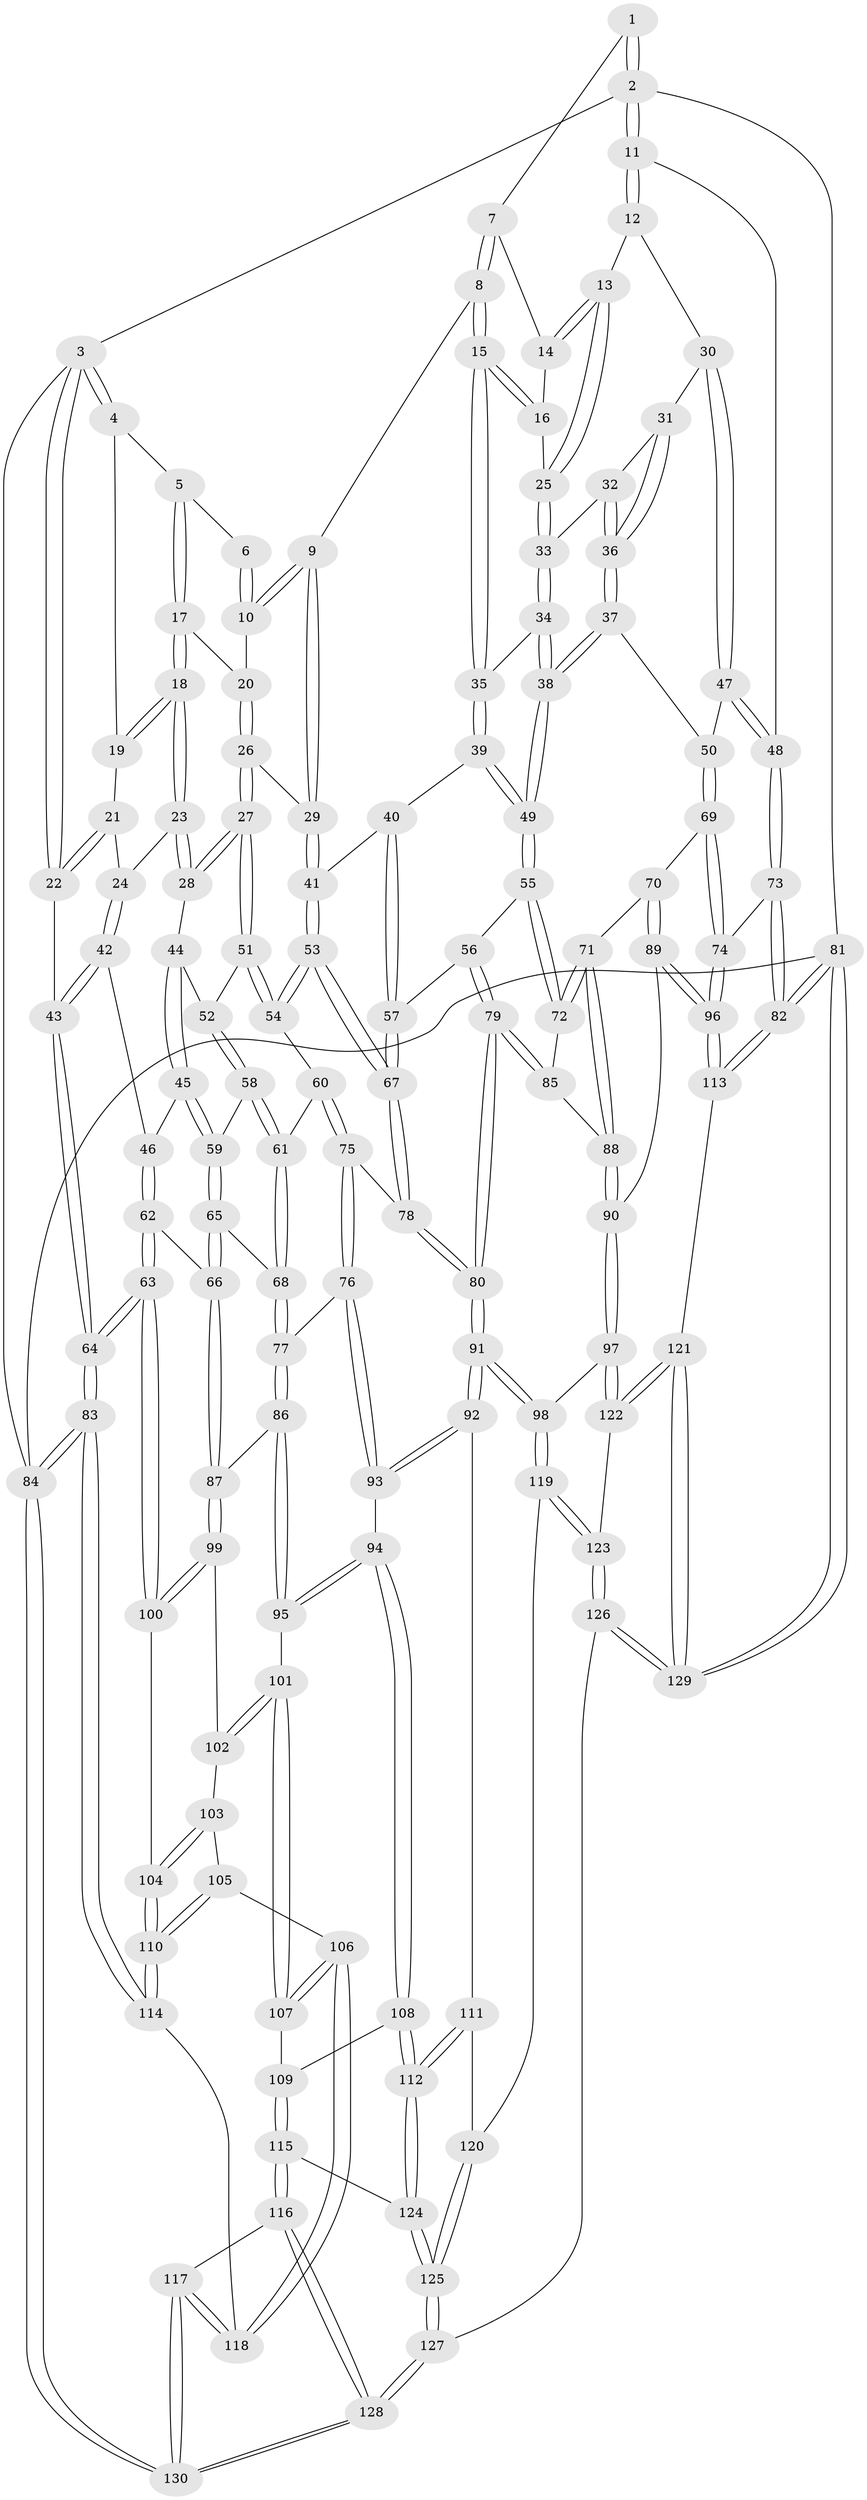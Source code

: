 // coarse degree distribution, {6: 0.15384615384615385, 8: 0.01282051282051282, 5: 0.4358974358974359, 4: 0.32051282051282054, 3: 0.0641025641025641, 7: 0.01282051282051282}
// Generated by graph-tools (version 1.1) at 2025/21/03/04/25 18:21:14]
// undirected, 130 vertices, 322 edges
graph export_dot {
graph [start="1"]
  node [color=gray90,style=filled];
  1 [pos="+0.7940283475485933+0"];
  2 [pos="+1+0"];
  3 [pos="+0+0"];
  4 [pos="+0.0700723257679723+0"];
  5 [pos="+0.2845736269608327+0"];
  6 [pos="+0.472509214477377+0"];
  7 [pos="+0.7890789978976532+0"];
  8 [pos="+0.5688377115352233+0.13782555071541694"];
  9 [pos="+0.548337171195136+0.13154152758920096"];
  10 [pos="+0.529503505905824+0.11235314950370358"];
  11 [pos="+1+0"];
  12 [pos="+0.8387380796950223+0.12839815689623824"];
  13 [pos="+0.8285614780457125+0.12559860747023027"];
  14 [pos="+0.7888796628647792+0"];
  15 [pos="+0.5931144365459238+0.15371736129977884"];
  16 [pos="+0.6739786371392459+0.12132867324266945"];
  17 [pos="+0.28219894313064015+0.0699291951099946"];
  18 [pos="+0.17636078882134143+0.1456811053542758"];
  19 [pos="+0.07731418572684325+0.07482740532750008"];
  20 [pos="+0.3190920621078917+0.10290676621350062"];
  21 [pos="+0+0.10863042176749012"];
  22 [pos="+0+0.19458848773658344"];
  23 [pos="+0.15625924957448922+0.1984322077750828"];
  24 [pos="+0.14795135125830872+0.20309924450181824"];
  25 [pos="+0.8179206484710455+0.133614864274191"];
  26 [pos="+0.37163747419066706+0.2930884181794709"];
  27 [pos="+0.34472105718382895+0.3084487289637093"];
  28 [pos="+0.2103835145132974+0.2660114509484273"];
  29 [pos="+0.4022551904716289+0.298623076782584"];
  30 [pos="+0.9568776733076165+0.23417173725879734"];
  31 [pos="+0.8778337406662675+0.2927700824772561"];
  32 [pos="+0.8105745802366368+0.20759287380555802"];
  33 [pos="+0.7996703547938439+0.1834427453853857"];
  34 [pos="+0.7297662487081958+0.2570363136125484"];
  35 [pos="+0.6217814671875987+0.23076103167575407"];
  36 [pos="+0.8232958949520085+0.3748722181162872"];
  37 [pos="+0.8172565416557378+0.38698485867069615"];
  38 [pos="+0.792428225976615+0.39792035805694714"];
  39 [pos="+0.5901127792913748+0.32901995818296187"];
  40 [pos="+0.579573218335384+0.338496287458504"];
  41 [pos="+0.48993783648173933+0.37504805699789767"];
  42 [pos="+0.010511045845116175+0.29318140133977366"];
  43 [pos="+0+0.2456559252419719"];
  44 [pos="+0.1869455607909306+0.3412266085273735"];
  45 [pos="+0.12448848935839493+0.3904676942231096"];
  46 [pos="+0.07870012584171883+0.3727028631592021"];
  47 [pos="+1+0.26476747424479347"];
  48 [pos="+1+0.25971053440980135"];
  49 [pos="+0.7849994587292857+0.4072227494155801"];
  50 [pos="+0.914812366662862+0.4047410787483419"];
  51 [pos="+0.32507349665336366+0.34330397030300236"];
  52 [pos="+0.27352421680731454+0.3852573805471959"];
  53 [pos="+0.4834007379543227+0.45825206876570823"];
  54 [pos="+0.3555126584661734+0.46101697160338273"];
  55 [pos="+0.7645557392961121+0.47414503271870295"];
  56 [pos="+0.6672045935069456+0.4810708009332403"];
  57 [pos="+0.6457309241922506+0.47155228369423424"];
  58 [pos="+0.25252897714863926+0.42414521256375026"];
  59 [pos="+0.15383001673171232+0.42861662484911545"];
  60 [pos="+0.3226545931379549+0.49625845998668155"];
  61 [pos="+0.27333393403358786+0.4845968446570473"];
  62 [pos="+0.00465631694138621+0.5797093871220399"];
  63 [pos="+0+0.6128114507764109"];
  64 [pos="+0+0.6128240595398116"];
  65 [pos="+0.15129348858497263+0.52157189697855"];
  66 [pos="+0.011297229574942702+0.5806957096319296"];
  67 [pos="+0.4932518647827822+0.4899863002872768"];
  68 [pos="+0.20962414592770032+0.5505774360298048"];
  69 [pos="+0.9874095392002433+0.5673759678491349"];
  70 [pos="+0.9115481259129005+0.5726789043779176"];
  71 [pos="+0.9001642302662966+0.5672458078780228"];
  72 [pos="+0.7649705848627383+0.4754421767660173"];
  73 [pos="+1+0.5777180984148781"];
  74 [pos="+1+0.5758581624383524"];
  75 [pos="+0.3627267723842224+0.5820549569442788"];
  76 [pos="+0.35051453120943293+0.6023205172057391"];
  77 [pos="+0.21308233159162712+0.5593393866732043"];
  78 [pos="+0.48960076209895204+0.5351351526118798"];
  79 [pos="+0.5734285021485271+0.629087812201464"];
  80 [pos="+0.5590795890514271+0.6410584879276859"];
  81 [pos="+1+1"];
  82 [pos="+1+1"];
  83 [pos="+0+0.956210109744264"];
  84 [pos="+0+1"];
  85 [pos="+0.7439318992005819+0.5619146950566039"];
  86 [pos="+0.2033297562557888+0.6440900593968785"];
  87 [pos="+0.10419180202129154+0.6570629813387284"];
  88 [pos="+0.759742335980753+0.641873907086307"];
  89 [pos="+0.8119744298878824+0.7397625626742665"];
  90 [pos="+0.7615155570862757+0.7157889007869775"];
  91 [pos="+0.5613564137903969+0.705823505588074"];
  92 [pos="+0.44856896971699+0.7283706034078956"];
  93 [pos="+0.34193755818352484+0.6848104899096854"];
  94 [pos="+0.32515029669148005+0.6946540760435324"];
  95 [pos="+0.23801473343032678+0.6859931478073907"];
  96 [pos="+0.8732708197799026+0.8055920036528306"];
  97 [pos="+0.6241734733012022+0.7441277983058162"];
  98 [pos="+0.5620153301969237+0.7065275255240177"];
  99 [pos="+0.10849944961534834+0.6980686330288184"];
  100 [pos="+0.04060749845641179+0.7554274546628613"];
  101 [pos="+0.20952754876284874+0.7275207467823429"];
  102 [pos="+0.12092752246747339+0.7183772758100647"];
  103 [pos="+0.12148008623968756+0.7339527060740021"];
  104 [pos="+0.05540471943271588+0.7841300669346608"];
  105 [pos="+0.12975444936817004+0.7575415273745099"];
  106 [pos="+0.18599038081051153+0.7889403148978634"];
  107 [pos="+0.19882585431232944+0.7827515312994422"];
  108 [pos="+0.30079792667221134+0.8178998895775239"];
  109 [pos="+0.20195720278058368+0.7847333528775707"];
  110 [pos="+0.06965030058014937+0.8405322738531841"];
  111 [pos="+0.42326788965661905+0.7924516904444258"];
  112 [pos="+0.30714917448369916+0.8365103236924787"];
  113 [pos="+0.8882912849672326+0.8361939631132838"];
  114 [pos="+0.06964167240148128+0.8448846596338901"];
  115 [pos="+0.2281024016494864+0.8820255820781274"];
  116 [pos="+0.15842458336465085+0.9109304129884014"];
  117 [pos="+0.11997485660875756+0.880762513432411"];
  118 [pos="+0.11957305984858202+0.8799714887386156"];
  119 [pos="+0.4877879736727787+0.8880523571859045"];
  120 [pos="+0.43021540172842065+0.8527262718143634"];
  121 [pos="+0.6682996384504126+0.9290600795815722"];
  122 [pos="+0.6400286625100831+0.8627054251266425"];
  123 [pos="+0.48984910965328543+0.8938218353203489"];
  124 [pos="+0.3065935044100319+0.8720301880908884"];
  125 [pos="+0.33135331458024214+0.9100323735350233"];
  126 [pos="+0.4756328723424386+1"];
  127 [pos="+0.3769043138514156+1"];
  128 [pos="+0.2535232143132696+1"];
  129 [pos="+0.6103886162472281+1"];
  130 [pos="+0+1"];
  1 -- 2;
  1 -- 2;
  1 -- 7;
  2 -- 3;
  2 -- 11;
  2 -- 11;
  2 -- 81;
  3 -- 4;
  3 -- 4;
  3 -- 22;
  3 -- 22;
  3 -- 84;
  4 -- 5;
  4 -- 19;
  5 -- 6;
  5 -- 17;
  5 -- 17;
  6 -- 10;
  6 -- 10;
  7 -- 8;
  7 -- 8;
  7 -- 14;
  8 -- 9;
  8 -- 15;
  8 -- 15;
  9 -- 10;
  9 -- 10;
  9 -- 29;
  9 -- 29;
  10 -- 20;
  11 -- 12;
  11 -- 12;
  11 -- 48;
  12 -- 13;
  12 -- 30;
  13 -- 14;
  13 -- 14;
  13 -- 25;
  13 -- 25;
  14 -- 16;
  15 -- 16;
  15 -- 16;
  15 -- 35;
  15 -- 35;
  16 -- 25;
  17 -- 18;
  17 -- 18;
  17 -- 20;
  18 -- 19;
  18 -- 19;
  18 -- 23;
  18 -- 23;
  19 -- 21;
  20 -- 26;
  20 -- 26;
  21 -- 22;
  21 -- 22;
  21 -- 24;
  22 -- 43;
  23 -- 24;
  23 -- 28;
  23 -- 28;
  24 -- 42;
  24 -- 42;
  25 -- 33;
  25 -- 33;
  26 -- 27;
  26 -- 27;
  26 -- 29;
  27 -- 28;
  27 -- 28;
  27 -- 51;
  27 -- 51;
  28 -- 44;
  29 -- 41;
  29 -- 41;
  30 -- 31;
  30 -- 47;
  30 -- 47;
  31 -- 32;
  31 -- 36;
  31 -- 36;
  32 -- 33;
  32 -- 36;
  32 -- 36;
  33 -- 34;
  33 -- 34;
  34 -- 35;
  34 -- 38;
  34 -- 38;
  35 -- 39;
  35 -- 39;
  36 -- 37;
  36 -- 37;
  37 -- 38;
  37 -- 38;
  37 -- 50;
  38 -- 49;
  38 -- 49;
  39 -- 40;
  39 -- 49;
  39 -- 49;
  40 -- 41;
  40 -- 57;
  40 -- 57;
  41 -- 53;
  41 -- 53;
  42 -- 43;
  42 -- 43;
  42 -- 46;
  43 -- 64;
  43 -- 64;
  44 -- 45;
  44 -- 45;
  44 -- 52;
  45 -- 46;
  45 -- 59;
  45 -- 59;
  46 -- 62;
  46 -- 62;
  47 -- 48;
  47 -- 48;
  47 -- 50;
  48 -- 73;
  48 -- 73;
  49 -- 55;
  49 -- 55;
  50 -- 69;
  50 -- 69;
  51 -- 52;
  51 -- 54;
  51 -- 54;
  52 -- 58;
  52 -- 58;
  53 -- 54;
  53 -- 54;
  53 -- 67;
  53 -- 67;
  54 -- 60;
  55 -- 56;
  55 -- 72;
  55 -- 72;
  56 -- 57;
  56 -- 79;
  56 -- 79;
  57 -- 67;
  57 -- 67;
  58 -- 59;
  58 -- 61;
  58 -- 61;
  59 -- 65;
  59 -- 65;
  60 -- 61;
  60 -- 75;
  60 -- 75;
  61 -- 68;
  61 -- 68;
  62 -- 63;
  62 -- 63;
  62 -- 66;
  63 -- 64;
  63 -- 64;
  63 -- 100;
  63 -- 100;
  64 -- 83;
  64 -- 83;
  65 -- 66;
  65 -- 66;
  65 -- 68;
  66 -- 87;
  66 -- 87;
  67 -- 78;
  67 -- 78;
  68 -- 77;
  68 -- 77;
  69 -- 70;
  69 -- 74;
  69 -- 74;
  70 -- 71;
  70 -- 89;
  70 -- 89;
  71 -- 72;
  71 -- 72;
  71 -- 88;
  71 -- 88;
  72 -- 85;
  73 -- 74;
  73 -- 82;
  73 -- 82;
  74 -- 96;
  74 -- 96;
  75 -- 76;
  75 -- 76;
  75 -- 78;
  76 -- 77;
  76 -- 93;
  76 -- 93;
  77 -- 86;
  77 -- 86;
  78 -- 80;
  78 -- 80;
  79 -- 80;
  79 -- 80;
  79 -- 85;
  79 -- 85;
  80 -- 91;
  80 -- 91;
  81 -- 82;
  81 -- 82;
  81 -- 129;
  81 -- 129;
  81 -- 84;
  82 -- 113;
  82 -- 113;
  83 -- 84;
  83 -- 84;
  83 -- 114;
  83 -- 114;
  84 -- 130;
  84 -- 130;
  85 -- 88;
  86 -- 87;
  86 -- 95;
  86 -- 95;
  87 -- 99;
  87 -- 99;
  88 -- 90;
  88 -- 90;
  89 -- 90;
  89 -- 96;
  89 -- 96;
  90 -- 97;
  90 -- 97;
  91 -- 92;
  91 -- 92;
  91 -- 98;
  91 -- 98;
  92 -- 93;
  92 -- 93;
  92 -- 111;
  93 -- 94;
  94 -- 95;
  94 -- 95;
  94 -- 108;
  94 -- 108;
  95 -- 101;
  96 -- 113;
  96 -- 113;
  97 -- 98;
  97 -- 122;
  97 -- 122;
  98 -- 119;
  98 -- 119;
  99 -- 100;
  99 -- 100;
  99 -- 102;
  100 -- 104;
  101 -- 102;
  101 -- 102;
  101 -- 107;
  101 -- 107;
  102 -- 103;
  103 -- 104;
  103 -- 104;
  103 -- 105;
  104 -- 110;
  104 -- 110;
  105 -- 106;
  105 -- 110;
  105 -- 110;
  106 -- 107;
  106 -- 107;
  106 -- 118;
  106 -- 118;
  107 -- 109;
  108 -- 109;
  108 -- 112;
  108 -- 112;
  109 -- 115;
  109 -- 115;
  110 -- 114;
  110 -- 114;
  111 -- 112;
  111 -- 112;
  111 -- 120;
  112 -- 124;
  112 -- 124;
  113 -- 121;
  114 -- 118;
  115 -- 116;
  115 -- 116;
  115 -- 124;
  116 -- 117;
  116 -- 128;
  116 -- 128;
  117 -- 118;
  117 -- 118;
  117 -- 130;
  117 -- 130;
  119 -- 120;
  119 -- 123;
  119 -- 123;
  120 -- 125;
  120 -- 125;
  121 -- 122;
  121 -- 122;
  121 -- 129;
  121 -- 129;
  122 -- 123;
  123 -- 126;
  123 -- 126;
  124 -- 125;
  124 -- 125;
  125 -- 127;
  125 -- 127;
  126 -- 127;
  126 -- 129;
  126 -- 129;
  127 -- 128;
  127 -- 128;
  128 -- 130;
  128 -- 130;
}
